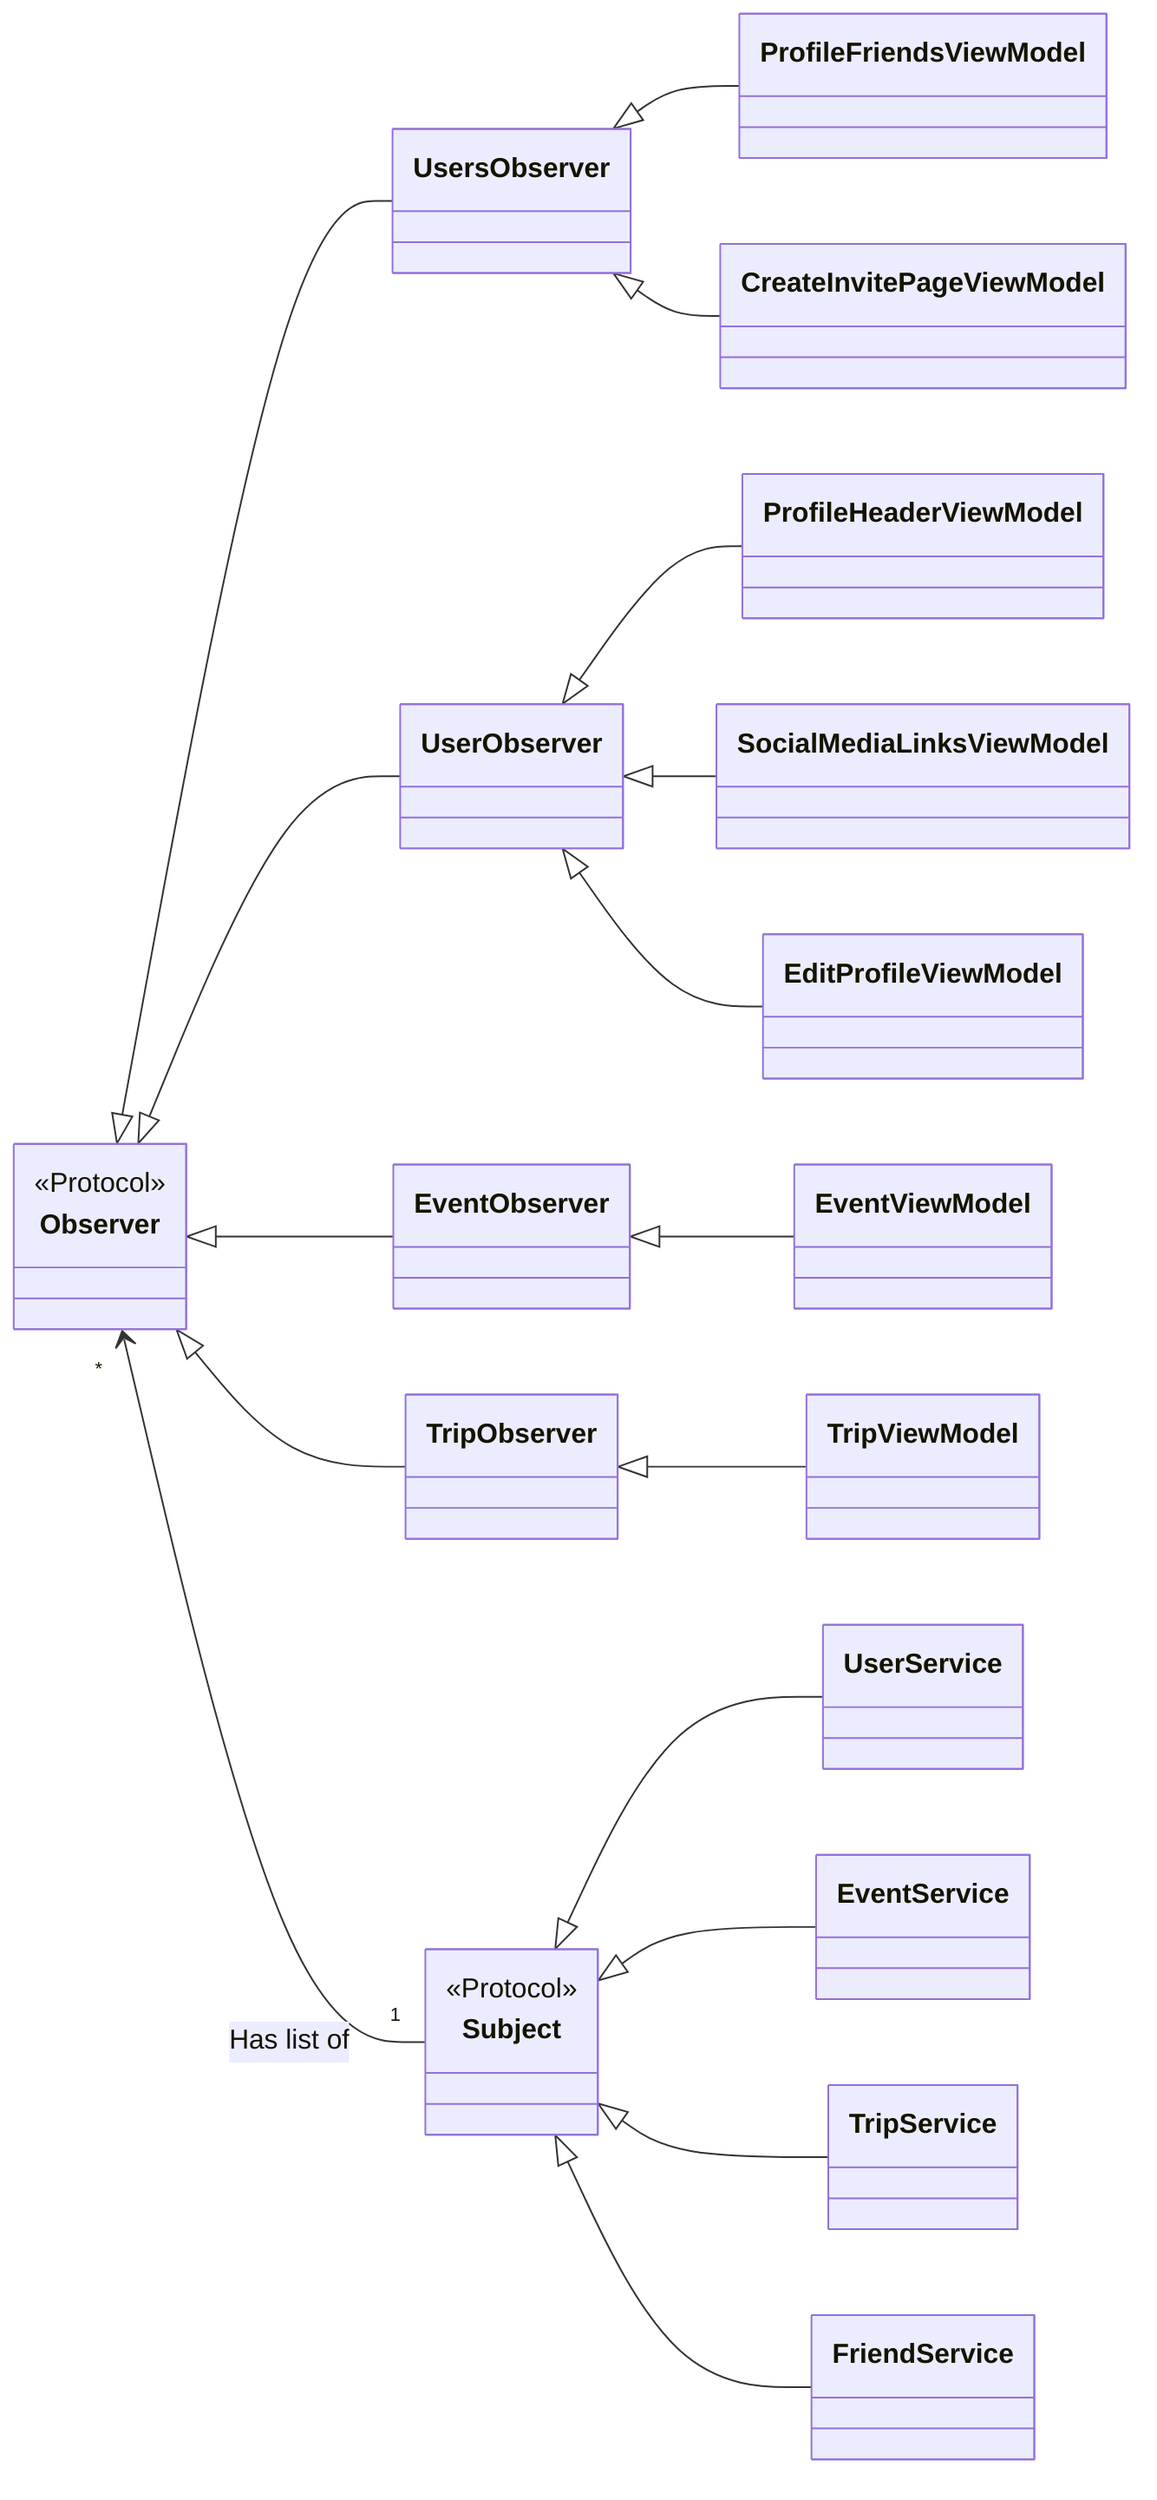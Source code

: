 classDiagram
    direction RL
    UserService --|> Subject
    EventService --|> Subject
    TripService --|> Subject
    FriendService --|> Subject
    
    UsersObserver --|> Observer
    UserObserver --|> Observer
    EventObserver --|> Observer
    TripObserver --|> Observer


    ProfileHeaderViewModel --|> UserObserver
    SocialMediaLinksViewModel --|> UserObserver
    EditProfileViewModel --|> UserObserver
    ProfileFriendsViewModel --|> UsersObserver
    CreateInvitePageViewModel --|> UsersObserver
    EventViewModel --|> EventObserver
    TripViewModel --|> TripObserver

    Subject "1" --> "* "Observer: Has list of
    
   class Subject {
        <<Protocol>>
    }

    class Observer {
        <<Protocol>>
    }

    class UserService{
    }

    class EventService{
    }

    class TripService{
    }
    
    class FriendService{
    }
    
    class UsersObserver{ }
    class UserObserver{ }
    class EventObserver{ }
    class TripObserver{ }

    class CreateInvitePageViewModel { }
    class EditProfileViewModel { }
    class EventViewModel { }
    class ProfileFriendsViewModel { }
    class ProfileHeaderViewModel { }
    class SocialMediaLinksViewModel { }
    class TripViewModel { }